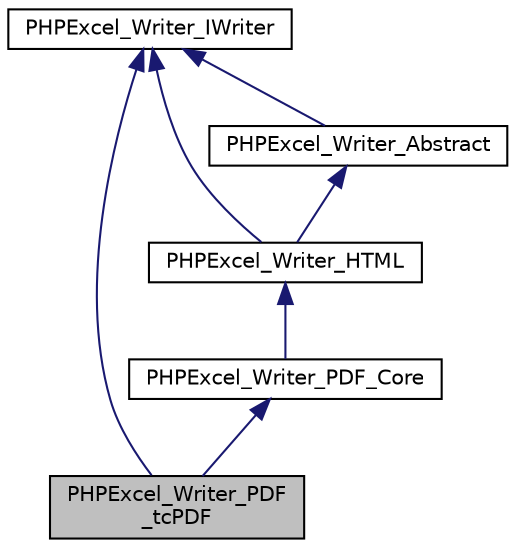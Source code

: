 digraph "PHPExcel_Writer_PDF_tcPDF"
{
  edge [fontname="Helvetica",fontsize="10",labelfontname="Helvetica",labelfontsize="10"];
  node [fontname="Helvetica",fontsize="10",shape=record];
  Node5 [label="PHPExcel_Writer_PDF\l_tcPDF",height=0.2,width=0.4,color="black", fillcolor="grey75", style="filled", fontcolor="black"];
  Node6 -> Node5 [dir="back",color="midnightblue",fontsize="10",style="solid",fontname="Helvetica"];
  Node6 [label="PHPExcel_Writer_PDF_Core",height=0.2,width=0.4,color="black", fillcolor="white", style="filled",URL="$class_p_h_p_excel___writer___p_d_f___core.html"];
  Node7 -> Node6 [dir="back",color="midnightblue",fontsize="10",style="solid",fontname="Helvetica"];
  Node7 [label="PHPExcel_Writer_HTML",height=0.2,width=0.4,color="black", fillcolor="white", style="filled",URL="$class_p_h_p_excel___writer___h_t_m_l.html"];
  Node8 -> Node7 [dir="back",color="midnightblue",fontsize="10",style="solid",fontname="Helvetica"];
  Node8 [label="PHPExcel_Writer_Abstract",height=0.2,width=0.4,color="black", fillcolor="white", style="filled",URL="$class_p_h_p_excel___writer___abstract.html"];
  Node9 -> Node8 [dir="back",color="midnightblue",fontsize="10",style="solid",fontname="Helvetica"];
  Node9 [label="PHPExcel_Writer_IWriter",height=0.2,width=0.4,color="black", fillcolor="white", style="filled",URL="$interface_p_h_p_excel___writer___i_writer.html"];
  Node9 -> Node7 [dir="back",color="midnightblue",fontsize="10",style="solid",fontname="Helvetica"];
  Node9 -> Node5 [dir="back",color="midnightblue",fontsize="10",style="solid",fontname="Helvetica"];
}
